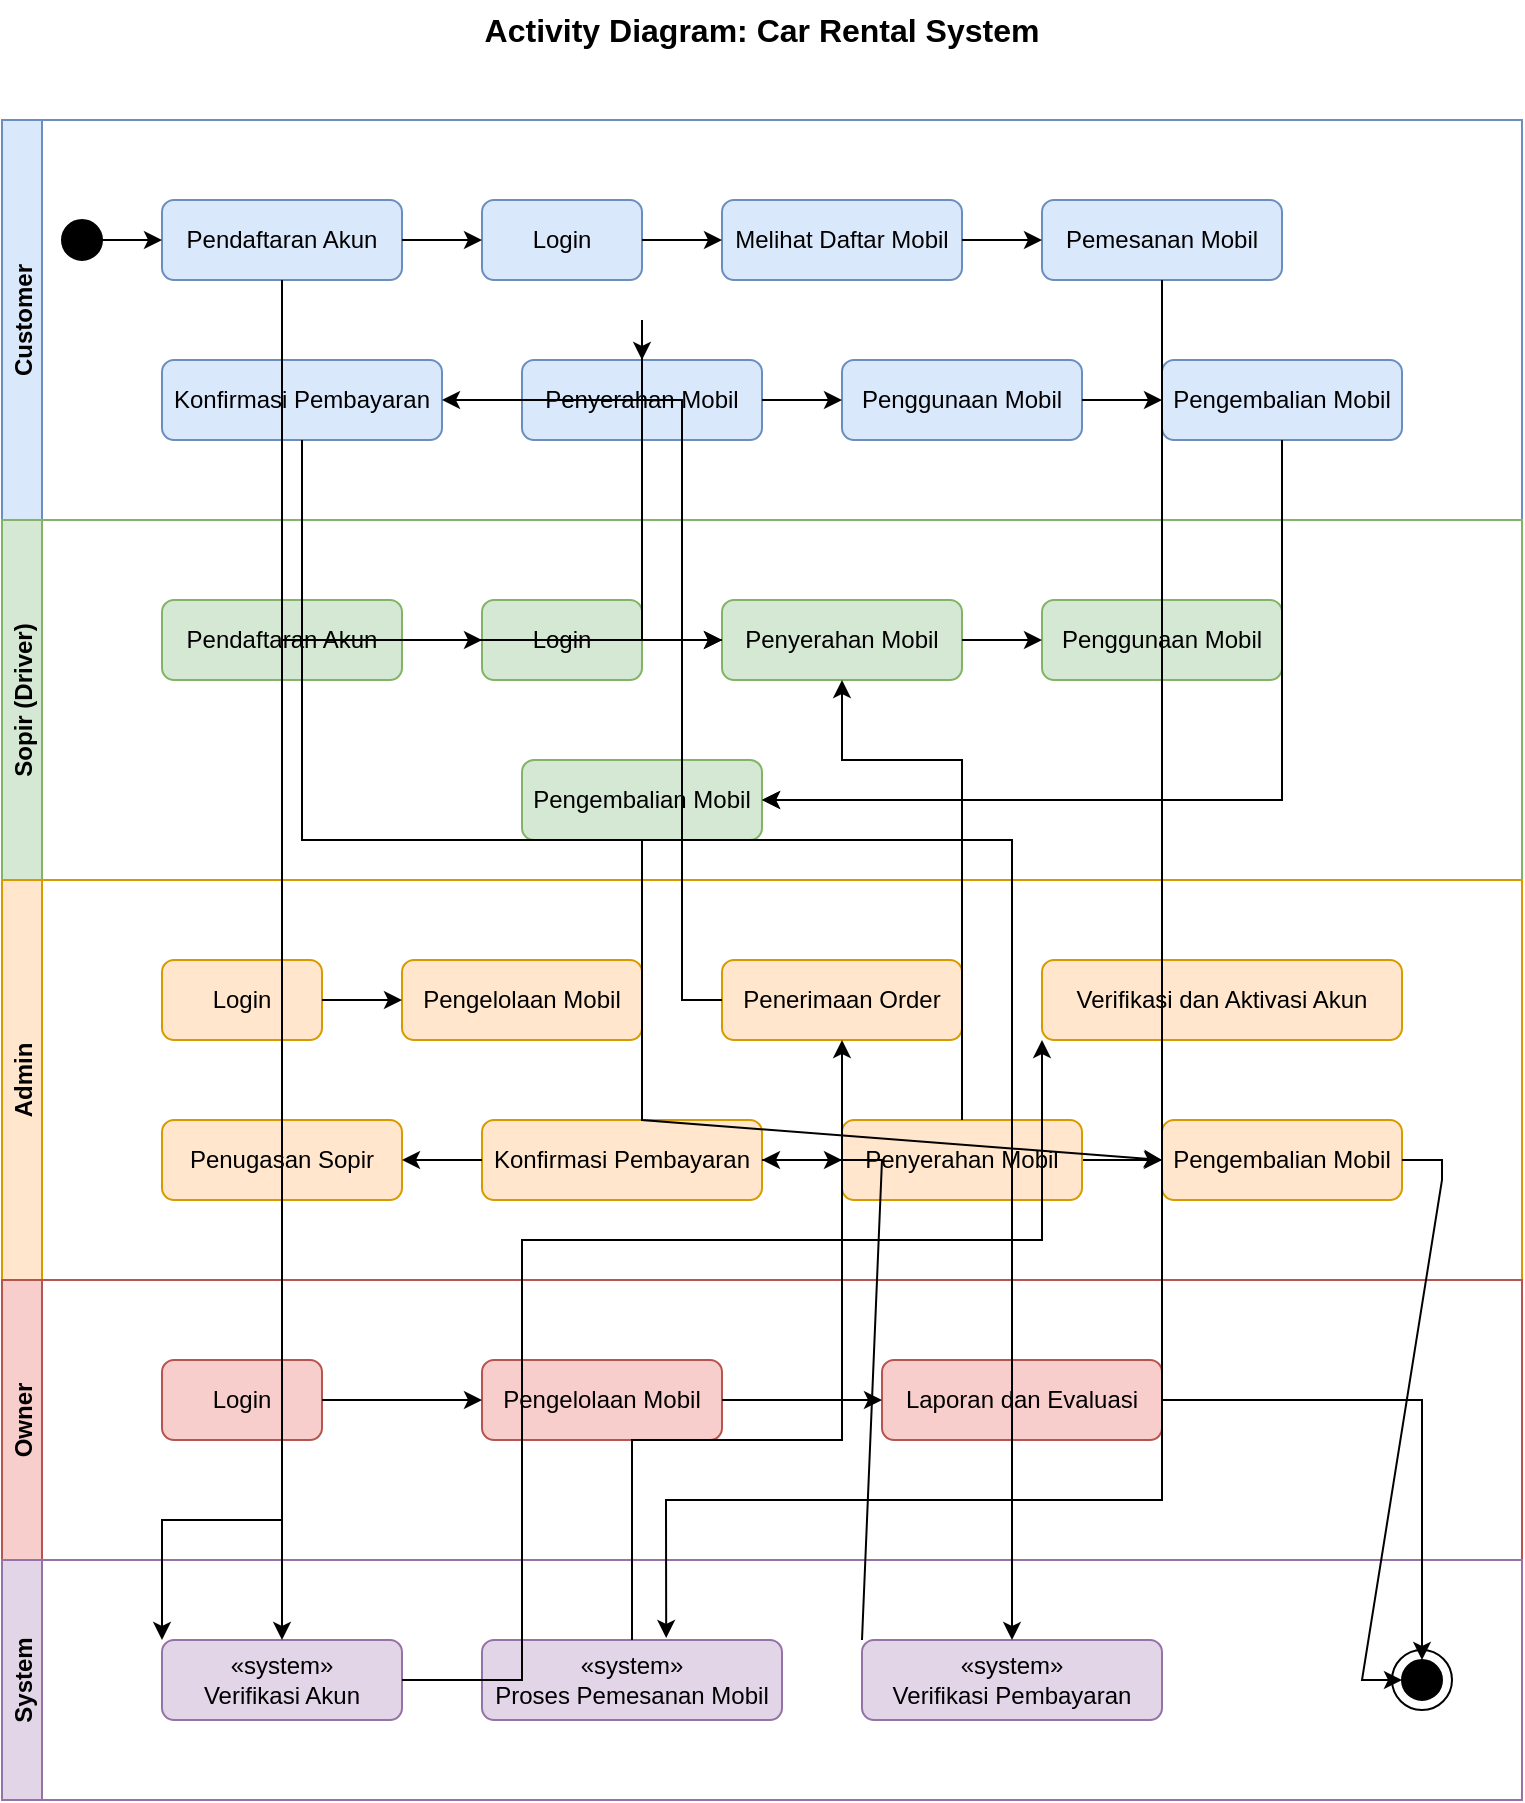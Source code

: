 <mxfile version="27.0.6" pages="2">
  <diagram id="C5RBs43oDa-KdzZeNtuy" name="Page-1">
    <mxGraphModel dx="609" dy="310" grid="1" gridSize="10" guides="1" tooltips="1" connect="1" arrows="1" fold="1" page="1" pageScale="1" pageWidth="1169" pageHeight="827" math="0" shadow="0">
      <root>
        <mxCell id="WIyWlLk6GJQsqaUBKTNV-0" />
        <mxCell id="WIyWlLk6GJQsqaUBKTNV-1" parent="WIyWlLk6GJQsqaUBKTNV-0" />
        <mxCell id="title" value="Activity Diagram: Car Rental System" style="text;html=1;strokeColor=none;fillColor=none;align=center;verticalAlign=middle;whiteSpace=wrap;rounded=0;fontSize=16;fontStyle=1" parent="WIyWlLk6GJQsqaUBKTNV-1" vertex="1">
          <mxGeometry x="251" y="20" width="360" height="30" as="geometry" />
        </mxCell>
        <mxCell id="swimlane-customer" value="Customer" style="swimlane;startSize=20;horizontal=0;fillColor=#dae8fc;strokeColor=#6c8ebf;" parent="WIyWlLk6GJQsqaUBKTNV-1" vertex="1">
          <mxGeometry x="51" y="80" width="760" height="200" as="geometry" />
        </mxCell>
        <mxCell id="swimlane-sopir" value="Sopir (Driver)" style="swimlane;startSize=20;horizontal=0;fillColor=#d5e8d4;strokeColor=#82b366;" parent="WIyWlLk6GJQsqaUBKTNV-1" vertex="1">
          <mxGeometry x="51" y="280" width="760" height="180" as="geometry" />
        </mxCell>
        <mxCell id="driver-register" value="Pendaftaran Akun" style="rounded=1;whiteSpace=wrap;html=1;fillColor=#d5e8d4;strokeColor=#82b366;" parent="swimlane-sopir" vertex="1">
          <mxGeometry x="80" y="40" width="120" height="40" as="geometry" />
        </mxCell>
        <mxCell id="swimlane-admin" value="Admin" style="swimlane;startSize=20;horizontal=0;fillColor=#ffe6cc;strokeColor=#d79b00;" parent="WIyWlLk6GJQsqaUBKTNV-1" vertex="1">
          <mxGeometry x="51" y="460" width="760" height="200" as="geometry" />
        </mxCell>
        <mxCell id="swimlane-owner" value="Owner" style="swimlane;startSize=20;horizontal=0;fillColor=#f8cecc;strokeColor=#b85450;" parent="WIyWlLk6GJQsqaUBKTNV-1" vertex="1">
          <mxGeometry x="51" y="660" width="760" height="140" as="geometry" />
        </mxCell>
        <mxCell id="swimlane-system" value="System" style="swimlane;startSize=20;horizontal=0;fillColor=#e1d5e7;strokeColor=#9673a6;" parent="WIyWlLk6GJQsqaUBKTNV-1" vertex="1">
          <mxGeometry x="51" y="800" width="760" height="120" as="geometry" />
        </mxCell>
        <mxCell id="start" value="" style="ellipse;whiteSpace=wrap;html=1;aspect=fixed;fillColor=#000000;strokeColor=#000000;" parent="WIyWlLk6GJQsqaUBKTNV-1" vertex="1">
          <mxGeometry x="81" y="130" width="20" height="20" as="geometry" />
        </mxCell>
        <mxCell id="end" value="" style="ellipse;whiteSpace=wrap;html=1;aspect=fixed;fillColor=#000000;strokeColor=#000000;" parent="WIyWlLk6GJQsqaUBKTNV-1" vertex="1">
          <mxGeometry x="751" y="850" width="20" height="20" as="geometry" />
        </mxCell>
        <mxCell id="end-circle" value="" style="ellipse;whiteSpace=wrap;html=1;aspect=fixed;fillColor=none;strokeColor=#000000;" parent="WIyWlLk6GJQsqaUBKTNV-1" vertex="1">
          <mxGeometry x="746" y="845" width="30" height="30" as="geometry" />
        </mxCell>
        <mxCell id="customer-register" value="Pendaftaran Akun" style="rounded=1;whiteSpace=wrap;html=1;fillColor=#dae8fc;strokeColor=#6c8ebf;" parent="WIyWlLk6GJQsqaUBKTNV-1" vertex="1">
          <mxGeometry x="131" y="120" width="120" height="40" as="geometry" />
        </mxCell>
        <mxCell id="customer-login" value="Login" style="rounded=1;whiteSpace=wrap;html=1;fillColor=#dae8fc;strokeColor=#6c8ebf;" parent="WIyWlLk6GJQsqaUBKTNV-1" vertex="1">
          <mxGeometry x="291" y="120" width="80" height="40" as="geometry" />
        </mxCell>
        <mxCell id="customer-view-cars" value="Melihat Daftar Mobil" style="rounded=1;whiteSpace=wrap;html=1;fillColor=#dae8fc;strokeColor=#6c8ebf;" parent="WIyWlLk6GJQsqaUBKTNV-1" vertex="1">
          <mxGeometry x="411" y="120" width="120" height="40" as="geometry" />
        </mxCell>
        <mxCell id="customer-order" value="Pemesanan Mobil" style="rounded=1;whiteSpace=wrap;html=1;fillColor=#dae8fc;strokeColor=#6c8ebf;" parent="WIyWlLk6GJQsqaUBKTNV-1" vertex="1">
          <mxGeometry x="571" y="120" width="120" height="40" as="geometry" />
        </mxCell>
        <mxCell id="customer-payment" value="Konfirmasi Pembayaran" style="rounded=1;whiteSpace=wrap;html=1;fillColor=#dae8fc;strokeColor=#6c8ebf;" parent="WIyWlLk6GJQsqaUBKTNV-1" vertex="1">
          <mxGeometry x="131" y="200" width="140" height="40" as="geometry" />
        </mxCell>
        <mxCell id="customer-receive" value="Penyerahan Mobil" style="rounded=1;whiteSpace=wrap;html=1;fillColor=#dae8fc;strokeColor=#6c8ebf;" parent="WIyWlLk6GJQsqaUBKTNV-1" vertex="1">
          <mxGeometry x="311" y="200" width="120" height="40" as="geometry" />
        </mxCell>
        <mxCell id="customer-use" value="Penggunaan Mobil" style="rounded=1;whiteSpace=wrap;html=1;fillColor=#dae8fc;strokeColor=#6c8ebf;" parent="WIyWlLk6GJQsqaUBKTNV-1" vertex="1">
          <mxGeometry x="471" y="200" width="120" height="40" as="geometry" />
        </mxCell>
        <mxCell id="customer-return" value="Pengembalian Mobil" style="rounded=1;whiteSpace=wrap;html=1;fillColor=#dae8fc;strokeColor=#6c8ebf;" parent="WIyWlLk6GJQsqaUBKTNV-1" vertex="1">
          <mxGeometry x="631" y="200" width="120" height="40" as="geometry" />
        </mxCell>
        <mxCell id="driver-login" value="Login" style="rounded=1;whiteSpace=wrap;html=1;fillColor=#d5e8d4;strokeColor=#82b366;" parent="WIyWlLk6GJQsqaUBKTNV-1" vertex="1">
          <mxGeometry x="291" y="320" width="80" height="40" as="geometry" />
        </mxCell>
        <mxCell id="driver-deliver" value="Penyerahan Mobil" style="rounded=1;whiteSpace=wrap;html=1;fillColor=#d5e8d4;strokeColor=#82b366;" parent="WIyWlLk6GJQsqaUBKTNV-1" vertex="1">
          <mxGeometry x="411" y="320" width="120" height="40" as="geometry" />
        </mxCell>
        <mxCell id="driver-car-use" value="Penggunaan Mobil" style="rounded=1;whiteSpace=wrap;html=1;fillColor=#d5e8d4;strokeColor=#82b366;" parent="WIyWlLk6GJQsqaUBKTNV-1" vertex="1">
          <mxGeometry x="571" y="320" width="120" height="40" as="geometry" />
        </mxCell>
        <mxCell id="driver-car-return" value="Pengembalian Mobil" style="rounded=1;whiteSpace=wrap;html=1;fillColor=#d5e8d4;strokeColor=#82b366;" parent="WIyWlLk6GJQsqaUBKTNV-1" vertex="1">
          <mxGeometry x="311" y="400" width="120" height="40" as="geometry" />
        </mxCell>
        <mxCell id="admin-login" value="Login" style="rounded=1;whiteSpace=wrap;html=1;fillColor=#ffe6cc;strokeColor=#d79b00;" parent="WIyWlLk6GJQsqaUBKTNV-1" vertex="1">
          <mxGeometry x="131" y="500" width="80" height="40" as="geometry" />
        </mxCell>
        <mxCell id="admin-car-management" value="Pengelolaan Mobil" style="rounded=1;whiteSpace=wrap;html=1;fillColor=#ffe6cc;strokeColor=#d79b00;" parent="WIyWlLk6GJQsqaUBKTNV-1" vertex="1">
          <mxGeometry x="251" y="500" width="120" height="40" as="geometry" />
        </mxCell>
        <mxCell id="admin-order-receive" value="Penerimaan Order" style="rounded=1;whiteSpace=wrap;html=1;fillColor=#ffe6cc;strokeColor=#d79b00;" parent="WIyWlLk6GJQsqaUBKTNV-1" vertex="1">
          <mxGeometry x="411" y="500" width="120" height="40" as="geometry" />
        </mxCell>
        <mxCell id="admin-verify-account" value="Verifikasi dan Aktivasi Akun" style="rounded=1;whiteSpace=wrap;html=1;fillColor=#ffe6cc;strokeColor=#d79b00;" parent="WIyWlLk6GJQsqaUBKTNV-1" vertex="1">
          <mxGeometry x="571" y="500" width="180" height="40" as="geometry" />
        </mxCell>
        <mxCell id="admin-assign-driver" value="Penugasan Sopir" style="rounded=1;whiteSpace=wrap;html=1;fillColor=#ffe6cc;strokeColor=#d79b00;" parent="WIyWlLk6GJQsqaUBKTNV-1" vertex="1">
          <mxGeometry x="131" y="580" width="120" height="40" as="geometry" />
        </mxCell>
        <mxCell id="admin-confirm-payment" value="Konfirmasi Pembayaran" style="rounded=1;whiteSpace=wrap;html=1;fillColor=#ffe6cc;strokeColor=#d79b00;" parent="WIyWlLk6GJQsqaUBKTNV-1" vertex="1">
          <mxGeometry x="291" y="580" width="140" height="40" as="geometry" />
        </mxCell>
        <mxCell id="GzEbTHBpW3vaCUBdKHdi-0" value="" style="edgeStyle=orthogonalEdgeStyle;rounded=0;orthogonalLoop=1;jettySize=auto;html=1;" edge="1" parent="WIyWlLk6GJQsqaUBKTNV-1" source="admin-deliver-car" target="admin-return-car">
          <mxGeometry relative="1" as="geometry" />
        </mxCell>
        <mxCell id="admin-deliver-car" value="Penyerahan Mobil" style="rounded=1;whiteSpace=wrap;html=1;fillColor=#ffe6cc;strokeColor=#d79b00;" parent="WIyWlLk6GJQsqaUBKTNV-1" vertex="1">
          <mxGeometry x="471" y="580" width="120" height="40" as="geometry" />
        </mxCell>
        <mxCell id="admin-return-car" value="Pengembalian Mobil" style="rounded=1;whiteSpace=wrap;html=1;fillColor=#ffe6cc;strokeColor=#d79b00;" parent="WIyWlLk6GJQsqaUBKTNV-1" vertex="1">
          <mxGeometry x="631" y="580" width="120" height="40" as="geometry" />
        </mxCell>
        <mxCell id="owner-login" value="Login" style="rounded=1;whiteSpace=wrap;html=1;fillColor=#f8cecc;strokeColor=#b85450;" parent="WIyWlLk6GJQsqaUBKTNV-1" vertex="1">
          <mxGeometry x="131" y="700" width="80" height="40" as="geometry" />
        </mxCell>
        <mxCell id="owner-car-management" value="Pengelolaan Mobil" style="rounded=1;whiteSpace=wrap;html=1;fillColor=#f8cecc;strokeColor=#b85450;" parent="WIyWlLk6GJQsqaUBKTNV-1" vertex="1">
          <mxGeometry x="291" y="700" width="120" height="40" as="geometry" />
        </mxCell>
        <mxCell id="owner-report" value="Laporan dan Evaluasi" style="rounded=1;whiteSpace=wrap;html=1;fillColor=#f8cecc;strokeColor=#b85450;" parent="WIyWlLk6GJQsqaUBKTNV-1" vertex="1">
          <mxGeometry x="491" y="700" width="140" height="40" as="geometry" />
        </mxCell>
        <mxCell id="system-verify-account" value="«system»&#xa;Verifikasi Akun" style="rounded=1;whiteSpace=wrap;html=1;fillColor=#e1d5e7;strokeColor=#9673a6;" parent="WIyWlLk6GJQsqaUBKTNV-1" vertex="1">
          <mxGeometry x="131" y="840" width="120" height="40" as="geometry" />
        </mxCell>
        <mxCell id="system-process-order" value="«system»&#xa;Proses Pemesanan Mobil" style="rounded=1;whiteSpace=wrap;html=1;fillColor=#e1d5e7;strokeColor=#9673a6;" parent="WIyWlLk6GJQsqaUBKTNV-1" vertex="1">
          <mxGeometry x="291" y="840" width="150" height="40" as="geometry" />
        </mxCell>
        <mxCell id="system-payment-verification" value="«system»&#xa;Verifikasi Pembayaran" style="rounded=1;whiteSpace=wrap;html=1;fillColor=#e1d5e7;strokeColor=#9673a6;" parent="WIyWlLk6GJQsqaUBKTNV-1" vertex="1">
          <mxGeometry x="481" y="840" width="150" height="40" as="geometry" />
        </mxCell>
        <mxCell id="arrow-start-register" value="" style="endArrow=classic;html=1;rounded=0;exitX=1;exitY=0.5;exitDx=0;exitDy=0;entryX=0;entryY=0.5;entryDx=0;entryDy=0;" parent="WIyWlLk6GJQsqaUBKTNV-1" source="start" target="customer-register" edge="1">
          <mxGeometry width="50" height="50" relative="1" as="geometry">
            <mxPoint x="401" y="450" as="sourcePoint" />
            <mxPoint x="451" y="400" as="targetPoint" />
          </mxGeometry>
        </mxCell>
        <mxCell id="arrow-register-login" value="" style="endArrow=classic;html=1;rounded=0;exitX=1;exitY=0.5;exitDx=0;exitDy=0;entryX=0;entryY=0.5;entryDx=0;entryDy=0;" parent="WIyWlLk6GJQsqaUBKTNV-1" source="customer-register" target="customer-login" edge="1">
          <mxGeometry width="50" height="50" relative="1" as="geometry">
            <mxPoint x="401" y="450" as="sourcePoint" />
            <mxPoint x="451" y="400" as="targetPoint" />
          </mxGeometry>
        </mxCell>
        <mxCell id="arrow-login-viewcars" value="" style="endArrow=classic;html=1;rounded=0;exitX=1;exitY=0.5;exitDx=0;exitDy=0;entryX=0;entryY=0.5;entryDx=0;entryDy=0;" parent="WIyWlLk6GJQsqaUBKTNV-1" source="customer-login" target="customer-view-cars" edge="1">
          <mxGeometry width="50" height="50" relative="1" as="geometry">
            <mxPoint x="401" y="450" as="sourcePoint" />
            <mxPoint x="451" y="400" as="targetPoint" />
          </mxGeometry>
        </mxCell>
        <mxCell id="arrow-viewcars-order" value="" style="endArrow=classic;html=1;rounded=0;exitX=1;exitY=0.5;exitDx=0;exitDy=0;entryX=0;entryY=0.5;entryDx=0;entryDy=0;" parent="WIyWlLk6GJQsqaUBKTNV-1" source="customer-view-cars" target="customer-order" edge="1">
          <mxGeometry width="50" height="50" relative="1" as="geometry">
            <mxPoint x="401" y="450" as="sourcePoint" />
            <mxPoint x="451" y="400" as="targetPoint" />
          </mxGeometry>
        </mxCell>
        <mxCell id="arrow-order-system" value="" style="endArrow=classic;html=1;rounded=0;exitX=0.5;exitY=1;exitDx=0;exitDy=0;entryX=0.614;entryY=-0.025;entryDx=0;entryDy=0;entryPerimeter=0;" parent="WIyWlLk6GJQsqaUBKTNV-1" source="customer-order" target="system-process-order" edge="1">
          <mxGeometry width="50" height="50" relative="1" as="geometry">
            <mxPoint x="401" y="450" as="sourcePoint" />
            <mxPoint x="451" y="400" as="targetPoint" />
            <Array as="points">
              <mxPoint x="631" y="770" />
              <mxPoint x="383" y="770" />
            </Array>
          </mxGeometry>
        </mxCell>
        <mxCell id="arrow-system-admin" value="" style="endArrow=classic;html=1;rounded=0;exitX=0.5;exitY=0;exitDx=0;exitDy=0;entryX=0.5;entryY=1;entryDx=0;entryDy=0;" parent="WIyWlLk6GJQsqaUBKTNV-1" source="system-process-order" target="admin-order-receive" edge="1">
          <mxGeometry width="50" height="50" relative="1" as="geometry">
            <mxPoint x="401" y="450" as="sourcePoint" />
            <mxPoint x="451" y="400" as="targetPoint" />
            <Array as="points">
              <mxPoint x="366" y="740" />
              <mxPoint x="471" y="740" />
            </Array>
          </mxGeometry>
        </mxCell>
        <mxCell id="arrow-admin-payment" value="" style="endArrow=classic;html=1;rounded=0;exitX=0;exitY=0.5;exitDx=0;exitDy=0;entryX=1;entryY=0.5;entryDx=0;entryDy=0;" parent="WIyWlLk6GJQsqaUBKTNV-1" source="admin-order-receive" target="customer-payment" edge="1">
          <mxGeometry width="50" height="50" relative="1" as="geometry">
            <mxPoint x="401" y="450" as="sourcePoint" />
            <mxPoint x="451" y="400" as="targetPoint" />
            <Array as="points">
              <mxPoint x="391" y="520" />
              <mxPoint x="391" y="220" />
            </Array>
          </mxGeometry>
        </mxCell>
        <mxCell id="arrow-payment-system" value="" style="endArrow=classic;html=1;rounded=0;exitX=0.5;exitY=1;exitDx=0;exitDy=0;entryX=0.5;entryY=0;entryDx=0;entryDy=0;" parent="WIyWlLk6GJQsqaUBKTNV-1" source="customer-payment" target="system-payment-verification" edge="1">
          <mxGeometry width="50" height="50" relative="1" as="geometry">
            <mxPoint x="401" y="450" as="sourcePoint" />
            <mxPoint x="451" y="400" as="targetPoint" />
            <Array as="points">
              <mxPoint x="201" y="440" />
              <mxPoint x="556" y="440" />
            </Array>
          </mxGeometry>
        </mxCell>
        <mxCell id="arrow-system-admin-confirm" value="" style="endArrow=classic;html=1;rounded=0;exitX=0;exitY=0;exitDx=0;exitDy=0;entryX=1;entryY=0.5;entryDx=0;entryDy=0;" parent="WIyWlLk6GJQsqaUBKTNV-1" source="system-payment-verification" target="admin-confirm-payment" edge="1">
          <mxGeometry width="50" height="50" relative="1" as="geometry">
            <mxPoint x="401" y="450" as="sourcePoint" />
            <mxPoint x="451" y="400" as="targetPoint" />
            <Array as="points">
              <mxPoint x="491" y="600" />
            </Array>
          </mxGeometry>
        </mxCell>
        <mxCell id="arrow-admin-assign" value="" style="endArrow=classic;html=1;rounded=0;exitX=0;exitY=0.5;exitDx=0;exitDy=0;entryX=1;entryY=0.5;entryDx=0;entryDy=0;" parent="WIyWlLk6GJQsqaUBKTNV-1" source="admin-confirm-payment" target="admin-assign-driver" edge="1">
          <mxGeometry width="50" height="50" relative="1" as="geometry">
            <mxPoint x="401" y="450" as="sourcePoint" />
            <mxPoint x="451" y="400" as="targetPoint" />
          </mxGeometry>
        </mxCell>
        <mxCell id="arrow-admin-driver" value="" style="endArrow=classic;html=1;rounded=0;exitX=0.5;exitY=0;exitDx=0;exitDy=0;entryX=0;entryY=0.5;entryDx=0;entryDy=0;" parent="WIyWlLk6GJQsqaUBKTNV-1" source="admin-assign-driver" target="driver-deliver" edge="1">
          <mxGeometry width="50" height="50" relative="1" as="geometry">
            <mxPoint x="401" y="450" as="sourcePoint" />
            <mxPoint x="451" y="400" as="targetPoint" />
            <Array as="points">
              <mxPoint x="191" y="340" />
            </Array>
          </mxGeometry>
        </mxCell>
        <mxCell id="arrow-driver-customer" value="" style="endArrow=classic;html=1;rounded=0;exitX=0;exitY=0.5;exitDx=0;exitDy=0;entryX=0.5;entryY=0;entryDx=0;entryDy=0;" parent="WIyWlLk6GJQsqaUBKTNV-1" source="driver-deliver" target="customer-receive" edge="1">
          <mxGeometry width="50" height="50" relative="1" as="geometry">
            <mxPoint x="401" y="450" as="sourcePoint" />
            <mxPoint x="451" y="400" as="targetPoint" />
            <Array as="points">
              <mxPoint x="371" y="340" />
              <mxPoint x="371" y="180" />
            </Array>
          </mxGeometry>
        </mxCell>
        <mxCell id="arrow-receive-use" value="" style="endArrow=classic;html=1;rounded=0;exitX=1;exitY=0.5;exitDx=0;exitDy=0;entryX=0;entryY=0.5;entryDx=0;entryDy=0;" parent="WIyWlLk6GJQsqaUBKTNV-1" source="customer-receive" target="customer-use" edge="1">
          <mxGeometry width="50" height="50" relative="1" as="geometry">
            <mxPoint x="401" y="450" as="sourcePoint" />
            <mxPoint x="451" y="400" as="targetPoint" />
          </mxGeometry>
        </mxCell>
        <mxCell id="arrow-use-return" value="" style="endArrow=classic;html=1;rounded=0;exitX=1;exitY=0.5;exitDx=0;exitDy=0;entryX=0;entryY=0.5;entryDx=0;entryDy=0;" parent="WIyWlLk6GJQsqaUBKTNV-1" source="customer-use" target="customer-return" edge="1">
          <mxGeometry width="50" height="50" relative="1" as="geometry">
            <mxPoint x="401" y="450" as="sourcePoint" />
            <mxPoint x="451" y="400" as="targetPoint" />
          </mxGeometry>
        </mxCell>
        <mxCell id="arrow-return-driver" value="" style="endArrow=classic;html=1;rounded=0;exitX=0.5;exitY=1;exitDx=0;exitDy=0;entryX=1;entryY=0.5;entryDx=0;entryDy=0;" parent="WIyWlLk6GJQsqaUBKTNV-1" source="customer-return" target="driver-car-return" edge="1">
          <mxGeometry width="50" height="50" relative="1" as="geometry">
            <mxPoint x="401" y="450" as="sourcePoint" />
            <mxPoint x="451" y="400" as="targetPoint" />
            <Array as="points">
              <mxPoint x="691" y="420" />
            </Array>
          </mxGeometry>
        </mxCell>
        <mxCell id="arrow-driver-admin-return" value="" style="endArrow=classic;html=1;rounded=0;exitX=0.5;exitY=1;exitDx=0;exitDy=0;entryX=0;entryY=0.5;entryDx=0;entryDy=0;" parent="WIyWlLk6GJQsqaUBKTNV-1" source="driver-car-return" target="admin-return-car" edge="1">
          <mxGeometry width="50" height="50" relative="1" as="geometry">
            <mxPoint x="401" y="450" as="sourcePoint" />
            <mxPoint x="451" y="400" as="targetPoint" />
            <Array as="points">
              <mxPoint x="371" y="580" />
            </Array>
          </mxGeometry>
        </mxCell>
        <mxCell id="arrow-admin-deliver-driver" value="" style="endArrow=classic;html=1;rounded=0;exitX=0.5;exitY=0;exitDx=0;exitDy=0;entryX=0.5;entryY=1;entryDx=0;entryDy=0;" parent="WIyWlLk6GJQsqaUBKTNV-1" source="admin-deliver-car" target="driver-deliver" edge="1">
          <mxGeometry width="50" height="50" relative="1" as="geometry">
            <mxPoint x="401" y="450" as="sourcePoint" />
            <mxPoint x="451" y="400" as="targetPoint" />
            <Array as="points">
              <mxPoint x="531" y="400" />
              <mxPoint x="471" y="400" />
            </Array>
          </mxGeometry>
        </mxCell>
        <mxCell id="arrow-admin-confirm-deliver" value="" style="endArrow=classic;html=1;rounded=0;exitX=1;exitY=0.5;exitDx=0;exitDy=0;entryX=0;entryY=0.5;entryDx=0;entryDy=0;" parent="WIyWlLk6GJQsqaUBKTNV-1" source="admin-confirm-payment" target="admin-deliver-car" edge="1">
          <mxGeometry width="50" height="50" relative="1" as="geometry">
            <mxPoint x="401" y="450" as="sourcePoint" />
            <mxPoint x="451" y="400" as="targetPoint" />
          </mxGeometry>
        </mxCell>
        <mxCell id="arrow-driver-deliver-use" value="" style="endArrow=classic;html=1;rounded=0;exitX=1;exitY=0.5;exitDx=0;exitDy=0;entryX=0;entryY=0.5;entryDx=0;entryDy=0;" parent="WIyWlLk6GJQsqaUBKTNV-1" source="driver-deliver" target="driver-car-use" edge="1">
          <mxGeometry width="50" height="50" relative="1" as="geometry">
            <mxPoint x="401" y="450" as="sourcePoint" />
            <mxPoint x="451" y="400" as="targetPoint" />
          </mxGeometry>
        </mxCell>
        <mxCell id="arrow-driver-use-return" value="" style="endArrow=classic;html=1;rounded=0;exitX=0.5;exitY=1;exitDx=0;exitDy=0;entryX=1;entryY=0.5;entryDx=0;entryDy=0;" parent="WIyWlLk6GJQsqaUBKTNV-1" source="driver-car-use" target="driver-car-return" edge="1">
          <mxGeometry width="50" height="50" relative="1" as="geometry">
            <mxPoint x="401" y="450" as="sourcePoint" />
            <mxPoint x="451" y="400" as="targetPoint" />
            <Array as="points">
              <mxPoint x="631" y="420" />
            </Array>
          </mxGeometry>
        </mxCell>
        <mxCell id="arrow-driver-register-system" value="" style="endArrow=classic;html=1;rounded=0;exitX=0.5;exitY=1;exitDx=0;exitDy=0;entryX=0;entryY=0;entryDx=0;entryDy=0;" parent="WIyWlLk6GJQsqaUBKTNV-1" source="driver-register" target="system-verify-account" edge="1">
          <mxGeometry width="50" height="50" relative="1" as="geometry">
            <mxPoint x="401" y="450" as="sourcePoint" />
            <mxPoint x="451" y="400" as="targetPoint" />
            <Array as="points">
              <mxPoint x="191" y="780" />
              <mxPoint x="131" y="780" />
            </Array>
          </mxGeometry>
        </mxCell>
        <mxCell id="arrow-customer-register-system" value="" style="endArrow=classic;html=1;rounded=0;exitX=0.5;exitY=1;exitDx=0;exitDy=0;entryX=0.5;entryY=0;entryDx=0;entryDy=0;" parent="WIyWlLk6GJQsqaUBKTNV-1" source="customer-register" target="system-verify-account" edge="1">
          <mxGeometry width="50" height="50" relative="1" as="geometry">
            <mxPoint x="401" y="450" as="sourcePoint" />
            <mxPoint x="451" y="400" as="targetPoint" />
            <Array as="points">
              <mxPoint x="191" y="780" />
            </Array>
          </mxGeometry>
        </mxCell>
        <mxCell id="arrow-system-verify-admin" value="" style="endArrow=classic;html=1;rounded=0;exitX=1;exitY=0.5;exitDx=0;exitDy=0;entryX=0;entryY=1;entryDx=0;entryDy=0;" parent="WIyWlLk6GJQsqaUBKTNV-1" source="system-verify-account" target="admin-verify-account" edge="1">
          <mxGeometry width="50" height="50" relative="1" as="geometry">
            <mxPoint x="401" y="450" as="sourcePoint" />
            <mxPoint x="451" y="400" as="targetPoint" />
            <Array as="points">
              <mxPoint x="311" y="860" />
              <mxPoint x="311" y="640" />
              <mxPoint x="571" y="640" />
            </Array>
          </mxGeometry>
        </mxCell>
        <mxCell id="arrow-owner-login-management" value="" style="endArrow=classic;html=1;rounded=0;exitX=1;exitY=0.5;exitDx=0;exitDy=0;entryX=0;entryY=0.5;entryDx=0;entryDy=0;" parent="WIyWlLk6GJQsqaUBKTNV-1" source="owner-login" target="owner-car-management" edge="1">
          <mxGeometry width="50" height="50" relative="1" as="geometry">
            <mxPoint x="401" y="450" as="sourcePoint" />
            <mxPoint x="451" y="400" as="targetPoint" />
          </mxGeometry>
        </mxCell>
        <mxCell id="arrow-owner-management-report" value="" style="endArrow=classic;html=1;rounded=0;exitX=1;exitY=0.5;exitDx=0;exitDy=0;entryX=0;entryY=0.5;entryDx=0;entryDy=0;" parent="WIyWlLk6GJQsqaUBKTNV-1" source="owner-car-management" target="owner-report" edge="1">
          <mxGeometry width="50" height="50" relative="1" as="geometry">
            <mxPoint x="401" y="450" as="sourcePoint" />
            <mxPoint x="451" y="400" as="targetPoint" />
          </mxGeometry>
        </mxCell>
        <mxCell id="arrow-admin-login-management" value="" style="endArrow=classic;html=1;rounded=0;exitX=1;exitY=0.5;exitDx=0;exitDy=0;entryX=0;entryY=0.5;entryDx=0;entryDy=0;" parent="WIyWlLk6GJQsqaUBKTNV-1" source="admin-login" target="admin-car-management" edge="1">
          <mxGeometry width="50" height="50" relative="1" as="geometry">
            <mxPoint x="401" y="450" as="sourcePoint" />
            <mxPoint x="451" y="400" as="targetPoint" />
          </mxGeometry>
        </mxCell>
        <mxCell id="arrow-driver-login-deliver" value="" style="endArrow=classic;html=1;rounded=0;exitX=1;exitY=0.5;exitDx=0;exitDy=0;entryX=0;entryY=0.5;entryDx=0;entryDy=0;" parent="WIyWlLk6GJQsqaUBKTNV-1" source="driver-login" target="driver-deliver" edge="1">
          <mxGeometry width="50" height="50" relative="1" as="geometry">
            <mxPoint x="401" y="450" as="sourcePoint" />
            <mxPoint x="451" y="400" as="targetPoint" />
          </mxGeometry>
        </mxCell>
        <mxCell id="arrow-driver-register-login" value="" style="endArrow=classic;html=1;rounded=0;exitX=1;exitY=0.5;exitDx=0;exitDy=0;entryX=0;entryY=0.5;entryDx=0;entryDy=0;" parent="WIyWlLk6GJQsqaUBKTNV-1" source="driver-register" target="driver-login" edge="1">
          <mxGeometry width="50" height="50" relative="1" as="geometry">
            <mxPoint x="401" y="450" as="sourcePoint" />
            <mxPoint x="451" y="400" as="targetPoint" />
          </mxGeometry>
        </mxCell>
        <mxCell id="arrow-admin-return-end" value="" style="endArrow=classic;html=1;rounded=0;exitX=1;exitY=0.5;exitDx=0;exitDy=0;entryX=0;entryY=0.5;entryDx=0;entryDy=0;" parent="WIyWlLk6GJQsqaUBKTNV-1" source="admin-return-car" target="end" edge="1">
          <mxGeometry width="50" height="50" relative="1" as="geometry">
            <mxPoint x="401" y="450" as="sourcePoint" />
            <mxPoint x="451" y="400" as="targetPoint" />
            <Array as="points">
              <mxPoint x="771" y="600" />
              <mxPoint x="771" y="610" />
              <mxPoint x="731" y="860" />
            </Array>
          </mxGeometry>
        </mxCell>
        <mxCell id="arrow-owner-report-end" value="" style="endArrow=classic;html=1;rounded=0;exitX=1;exitY=0.5;exitDx=0;exitDy=0;entryX=0.5;entryY=0;entryDx=0;entryDy=0;" parent="WIyWlLk6GJQsqaUBKTNV-1" source="owner-report" target="end" edge="1">
          <mxGeometry width="50" height="50" relative="1" as="geometry">
            <mxPoint x="401" y="450" as="sourcePoint" />
            <mxPoint x="451" y="400" as="targetPoint" />
            <Array as="points">
              <mxPoint x="761" y="720" />
            </Array>
          </mxGeometry>
        </mxCell>
      </root>
    </mxGraphModel>
  </diagram>
  <diagram id="cQOA75MhWtw8xB7MegDM" name="Page-2">
    <mxGraphModel dx="804" dy="410" grid="1" gridSize="10" guides="1" tooltips="1" connect="1" arrows="1" fold="1" page="1" pageScale="1" pageWidth="1300" pageHeight="1300" math="0" shadow="0">
      <root>
        <mxCell id="0" />
        <mxCell id="1" parent="0" />
        <mxCell id="KOtJxPANj1FLsA_ij19_-1" value="Customer" style="swimlane;startSize=20;horizontal=0;fillColor=#dae8fc;strokeColor=#6c8ebf;rotation=90;" vertex="1" parent="1">
          <mxGeometry x="-400" y="560" width="1120" height="240" as="geometry" />
        </mxCell>
        <mxCell id="PfZOJwtF228f2BpK_ug3-11" value="" style="group" vertex="1" connectable="0" parent="KOtJxPANj1FLsA_ij19_-1">
          <mxGeometry x="500" y="-398.13" width="123" height="773.99" as="geometry" />
        </mxCell>
        <mxCell id="sD7svQfoT9h4g5HT7iYR-10" style="edgeStyle=orthogonalEdgeStyle;rounded=0;orthogonalLoop=1;jettySize=auto;html=1;entryX=0.5;entryY=0;entryDx=0;entryDy=0;" edge="1" parent="PfZOJwtF228f2BpK_ug3-11" source="79ibHpBMerQDh33CQug3-1" target="PfZOJwtF228f2BpK_ug3-1">
          <mxGeometry relative="1" as="geometry" />
        </mxCell>
        <mxCell id="79ibHpBMerQDh33CQug3-1" value="" style="ellipse;whiteSpace=wrap;html=1;aspect=fixed;fillColor=#000000;strokeColor=#000000;" vertex="1" parent="PfZOJwtF228f2BpK_ug3-11">
          <mxGeometry x="43" width="34" height="34" as="geometry" />
        </mxCell>
        <mxCell id="PfZOJwtF228f2BpK_ug3-1" value="Pendaftaran Akun" style="rounded=1;whiteSpace=wrap;html=1;fillColor=#dae8fc;strokeColor=#6c8ebf;" vertex="1" parent="PfZOJwtF228f2BpK_ug3-11">
          <mxGeometry y="64" width="120" height="40" as="geometry" />
        </mxCell>
        <mxCell id="sD7svQfoT9h4g5HT7iYR-11" value="&lt;font style=&quot;font-size: 9px;&quot;&gt;start&lt;/font&gt;" style="text;html=1;align=center;verticalAlign=middle;resizable=0;points=[];autosize=1;strokeColor=none;fillColor=none;" vertex="1" parent="PfZOJwtF228f2BpK_ug3-11">
          <mxGeometry x="78" width="40" height="30" as="geometry" />
        </mxCell>
        <mxCell id="ylXejPjhORW1_OEYjilS-5" value="" style="group" vertex="1" connectable="0" parent="PfZOJwtF228f2BpK_ug3-11">
          <mxGeometry y="278.13" width="123" height="619.99" as="geometry" />
        </mxCell>
        <mxCell id="PfZOJwtF228f2BpK_ug3-2" value="Login" style="rounded=1;whiteSpace=wrap;html=1;fillColor=#dae8fc;strokeColor=#6c8ebf;" vertex="1" parent="ylXejPjhORW1_OEYjilS-5">
          <mxGeometry x="20" width="80" height="40" as="geometry" />
        </mxCell>
        <mxCell id="PfZOJwtF228f2BpK_ug3-3" value="Melihat Daftar Mobil" style="rounded=1;whiteSpace=wrap;html=1;fillColor=#dae8fc;strokeColor=#6c8ebf;" vertex="1" parent="ylXejPjhORW1_OEYjilS-5">
          <mxGeometry x="3" y="90" width="120" height="40" as="geometry" />
        </mxCell>
        <mxCell id="PfZOJwtF228f2BpK_ug3-4" value="Pemesanan Mobil" style="rounded=1;whiteSpace=wrap;html=1;fillColor=#dae8fc;strokeColor=#6c8ebf;" vertex="1" parent="ylXejPjhORW1_OEYjilS-5">
          <mxGeometry y="180" width="120" height="40" as="geometry" />
        </mxCell>
        <mxCell id="PfZOJwtF228f2BpK_ug3-5" value="Konfirmasi Pembayaran" style="rounded=1;whiteSpace=wrap;html=1;fillColor=#dae8fc;strokeColor=#6c8ebf;" vertex="1" parent="ylXejPjhORW1_OEYjilS-5">
          <mxGeometry x="3" y="280" width="120" height="40" as="geometry" />
        </mxCell>
        <mxCell id="PfZOJwtF228f2BpK_ug3-6" value="Penyerahan Mobil" style="rounded=1;whiteSpace=wrap;html=1;fillColor=#dae8fc;strokeColor=#6c8ebf;" vertex="1" parent="ylXejPjhORW1_OEYjilS-5">
          <mxGeometry y="379.99" width="120" height="40" as="geometry" />
        </mxCell>
        <mxCell id="PfZOJwtF228f2BpK_ug3-7" value="Penggunaan Mobil" style="rounded=1;whiteSpace=wrap;html=1;fillColor=#dae8fc;strokeColor=#6c8ebf;" vertex="1" parent="ylXejPjhORW1_OEYjilS-5">
          <mxGeometry y="479.99" width="120" height="40" as="geometry" />
        </mxCell>
        <mxCell id="PfZOJwtF228f2BpK_ug3-8" value="Pengembalian Mobil" style="rounded=1;whiteSpace=wrap;html=1;fillColor=#dae8fc;strokeColor=#6c8ebf;" vertex="1" parent="ylXejPjhORW1_OEYjilS-5">
          <mxGeometry y="579.99" width="120" height="40" as="geometry" />
        </mxCell>
        <mxCell id="ylXejPjhORW1_OEYjilS-20" value="Notifikasi Pendaftaran Akun Berhasil" style="rounded=1;whiteSpace=wrap;html=1;fillColor=#dae8fc;strokeColor=#6c8ebf;" vertex="1" parent="PfZOJwtF228f2BpK_ug3-11">
          <mxGeometry x="-2" y="208.13" width="120" height="40" as="geometry" />
        </mxCell>
        <mxCell id="ohk5mgI61jgBAOQ4yL62-1" value="System" style="swimlane;startSize=20;horizontal=0;fillColor=#e1d5e7;strokeColor=#9673a6;rotation=90;" vertex="1" parent="1">
          <mxGeometry x="-160" y="560" width="1120" height="240" as="geometry" />
        </mxCell>
        <mxCell id="sD7svQfoT9h4g5HT7iYR-4" value="«system»&#xa;Proses Pemesanan Mobil" style="rounded=1;whiteSpace=wrap;html=1;fillColor=#e1d5e7;strokeColor=#000000;" vertex="1" parent="ohk5mgI61jgBAOQ4yL62-1">
          <mxGeometry x="480" y="-17.0" width="150" height="40" as="geometry" />
        </mxCell>
        <mxCell id="sD7svQfoT9h4g5HT7iYR-5" value="«system»&#xa;Verifikasi Pembayaran" style="rounded=1;whiteSpace=wrap;html=1;fillColor=#e1d5e7;strokeColor=#9673a6;" vertex="1" parent="ohk5mgI61jgBAOQ4yL62-1">
          <mxGeometry x="485" y="323.75" width="150" height="40" as="geometry" />
        </mxCell>
        <mxCell id="sD7svQfoT9h4g5HT7iYR-1" value="" style="ellipse;whiteSpace=wrap;html=1;aspect=fixed;fillColor=#000000;strokeColor=#000000;" vertex="1" parent="ohk5mgI61jgBAOQ4yL62-1">
          <mxGeometry x="545" y="508.75" width="20" height="20" as="geometry" />
        </mxCell>
        <mxCell id="sD7svQfoT9h4g5HT7iYR-2" value="" style="ellipse;whiteSpace=wrap;html=1;aspect=fixed;fillColor=none;strokeColor=#000000;" vertex="1" parent="ohk5mgI61jgBAOQ4yL62-1">
          <mxGeometry x="540" y="503.75" width="30" height="30" as="geometry" />
        </mxCell>
        <mxCell id="hJQ_a-hvJXNJn6hqN4ns-5" value="«system»&lt;div&gt;Menerima Data Pendaftaran&lt;br&gt;&lt;/div&gt;" style="rounded=1;whiteSpace=wrap;html=1;fillColor=#e1d5e7;strokeColor=#000000;" vertex="1" parent="ohk5mgI61jgBAOQ4yL62-1">
          <mxGeometry x="485" y="-334.13" width="150" height="40" as="geometry" />
        </mxCell>
        <mxCell id="ylXejPjhORW1_OEYjilS-4" value="«system»&#xa;Proses Pemesanan Mobil" style="rounded=1;whiteSpace=wrap;html=1;fillColor=#e1d5e7;strokeColor=#000000;" vertex="1" parent="ohk5mgI61jgBAOQ4yL62-1">
          <mxGeometry x="485" y="-250" width="150" height="40" as="geometry" />
        </mxCell>
        <mxCell id="bzaND2EY4WvE75km1R8g-1" value="Sopir (Driver)" style="swimlane;startSize=20;horizontal=0;fillColor=#d5e8d4;strokeColor=#82b366;rotation=90;" vertex="1" parent="1">
          <mxGeometry x="80" y="560" width="1120.37" height="240.25" as="geometry" />
        </mxCell>
        <mxCell id="2BGqfWzJBlMTcwPBi3eM-2" value="Login" style="rounded=1;whiteSpace=wrap;html=1;fillColor=#d5e8d4;strokeColor=#82b366;" vertex="1" parent="bzaND2EY4WvE75km1R8g-1">
          <mxGeometry x="520.19" y="-160.0" width="80" height="40" as="geometry" />
        </mxCell>
        <mxCell id="2BGqfWzJBlMTcwPBi3eM-3" value="Penyerahan Mobil" style="rounded=1;whiteSpace=wrap;html=1;fillColor=#d5e8d4;strokeColor=#82b366;" vertex="1" parent="bzaND2EY4WvE75km1R8g-1">
          <mxGeometry x="500.19" y="-70.0" width="120" height="40" as="geometry" />
        </mxCell>
        <mxCell id="2BGqfWzJBlMTcwPBi3eM-4" value="Penggunaan Mobil" style="rounded=1;whiteSpace=wrap;html=1;fillColor=#d5e8d4;strokeColor=#82b366;" vertex="1" parent="bzaND2EY4WvE75km1R8g-1">
          <mxGeometry x="500.19" y="30.0" width="120" height="40" as="geometry" />
        </mxCell>
        <mxCell id="2BGqfWzJBlMTcwPBi3eM-5" value="Pengembalian Mobil" style="rounded=1;whiteSpace=wrap;html=1;fillColor=#d5e8d4;strokeColor=#82b366;" vertex="1" parent="bzaND2EY4WvE75km1R8g-1">
          <mxGeometry x="500.19" y="160.0" width="120" height="40" as="geometry" />
        </mxCell>
        <mxCell id="01p1m4sroqPD6ppPYlkh-1" value="Owner" style="swimlane;startSize=20;horizontal=0;fillColor=#f8cecc;strokeColor=#b85450;rotation=90;" vertex="1" parent="1">
          <mxGeometry x="583.82" y="546.41" width="1120" height="267.64" as="geometry" />
        </mxCell>
        <mxCell id="4u6XGzO_qfQD8vu22Z_5-2" value="Pengelolaan Mobil" style="rounded=1;whiteSpace=wrap;html=1;fillColor=#f8cecc;strokeColor=#b85450;" vertex="1" parent="01p1m4sroqPD6ppPYlkh-1">
          <mxGeometry x="500" y="-57" width="120" height="40" as="geometry" />
        </mxCell>
        <mxCell id="4u6XGzO_qfQD8vu22Z_5-3" value="Laporan dan Evaluasi" style="rounded=1;whiteSpace=wrap;html=1;fillColor=#f8cecc;strokeColor=#b85450;" vertex="1" parent="01p1m4sroqPD6ppPYlkh-1">
          <mxGeometry x="490" y="206.19" width="140" height="40" as="geometry" />
        </mxCell>
        <mxCell id="dF0UgoKoTiNk3la0VGGl-1" value="Admin" style="swimlane;startSize=20;horizontal=0;fillColor=#ffe6cc;strokeColor=#d79b00;rotation=90;" vertex="1" parent="1">
          <mxGeometry x="325" y="555.13" width="1120" height="250" as="geometry" />
        </mxCell>
        <mxCell id="2Y1HbaAFJdXDQZyM6hTv-2" value="Pengelolaan Mobil" style="rounded=1;whiteSpace=wrap;html=1;fillColor=#ffe6cc;strokeColor=#d79b00;" vertex="1" parent="dF0UgoKoTiNk3la0VGGl-1">
          <mxGeometry x="500" y="-105.13" width="120" height="40" as="geometry" />
        </mxCell>
        <mxCell id="2Y1HbaAFJdXDQZyM6hTv-3" value="Penerimaan Order" style="rounded=1;whiteSpace=wrap;html=1;fillColor=#ffe6cc;strokeColor=#d79b00;" vertex="1" parent="dF0UgoKoTiNk3la0VGGl-1">
          <mxGeometry x="500" y="-34.44" width="120" height="40" as="geometry" />
        </mxCell>
        <mxCell id="ylXejPjhORW1_OEYjilS-23" value="" style="edgeStyle=orthogonalEdgeStyle;rounded=0;orthogonalLoop=1;jettySize=auto;html=1;" edge="1" parent="dF0UgoKoTiNk3la0VGGl-1" source="2Y1HbaAFJdXDQZyM6hTv-4" target="ylXejPjhORW1_OEYjilS-22">
          <mxGeometry relative="1" as="geometry" />
        </mxCell>
        <mxCell id="2Y1HbaAFJdXDQZyM6hTv-4" value="Verifikasi dan Aktivasi Akun" style="rounded=1;whiteSpace=wrap;html=1;fillColor=#ffe6cc;strokeColor=#d79b00;" vertex="1" parent="dF0UgoKoTiNk3la0VGGl-1">
          <mxGeometry x="480" y="-289.26" width="180" height="40" as="geometry" />
        </mxCell>
        <mxCell id="2Y1HbaAFJdXDQZyM6hTv-5" value="Penugasan Sopir" style="rounded=1;whiteSpace=wrap;html=1;fillColor=#ffe6cc;strokeColor=#d79b00;" vertex="1" parent="dF0UgoKoTiNk3la0VGGl-1">
          <mxGeometry x="500" y="215.56" width="120" height="40" as="geometry" />
        </mxCell>
        <mxCell id="2Y1HbaAFJdXDQZyM6hTv-6" value="Konfirmasi Pembayaran" style="rounded=1;whiteSpace=wrap;html=1;fillColor=#ffe6cc;strokeColor=#d79b00;" vertex="1" parent="dF0UgoKoTiNk3la0VGGl-1">
          <mxGeometry x="490" y="315.56" width="140" height="40" as="geometry" />
        </mxCell>
        <mxCell id="2Y1HbaAFJdXDQZyM6hTv-9" value="Pengembalian Mobil" style="rounded=1;whiteSpace=wrap;html=1;fillColor=#ffe6cc;strokeColor=#d79b00;" vertex="1" parent="dF0UgoKoTiNk3la0VGGl-1">
          <mxGeometry x="500" y="405.56" width="120" height="40" as="geometry" />
        </mxCell>
        <mxCell id="2Y1HbaAFJdXDQZyM6hTv-8" value="Penyerahan Mobil" style="rounded=1;whiteSpace=wrap;html=1;fillColor=#ffe6cc;strokeColor=#d79b00;" vertex="1" parent="dF0UgoKoTiNk3la0VGGl-1">
          <mxGeometry x="500" y="485.56" width="120" height="40" as="geometry" />
        </mxCell>
        <mxCell id="ylXejPjhORW1_OEYjilS-22" value="" style="rhombus;whiteSpace=wrap;html=1;fillColor=#ffe6cc;strokeColor=#d79b00;rounded=1;" vertex="1" parent="dF0UgoKoTiNk3la0VGGl-1">
          <mxGeometry x="530" y="-215.13" width="80" height="80" as="geometry" />
        </mxCell>
        <mxCell id="ylXejPjhORW1_OEYjilS-1" style="edgeStyle=orthogonalEdgeStyle;rounded=0;orthogonalLoop=1;jettySize=auto;html=1;entryX=0;entryY=0.5;entryDx=0;entryDy=0;" edge="1" parent="1" source="PfZOJwtF228f2BpK_ug3-1" target="hJQ_a-hvJXNJn6hqN4ns-5">
          <mxGeometry relative="1" as="geometry">
            <mxPoint x="300" y="280" as="targetPoint" />
          </mxGeometry>
        </mxCell>
        <mxCell id="ylXejPjhORW1_OEYjilS-3" style="edgeStyle=orthogonalEdgeStyle;rounded=0;orthogonalLoop=1;jettySize=auto;html=1;entryX=0.5;entryY=0;entryDx=0;entryDy=0;" edge="1" parent="1" source="hJQ_a-hvJXNJn6hqN4ns-5" target="2Y1HbaAFJdXDQZyM6hTv-4">
          <mxGeometry relative="1" as="geometry" />
        </mxCell>
      </root>
    </mxGraphModel>
  </diagram>
</mxfile>
